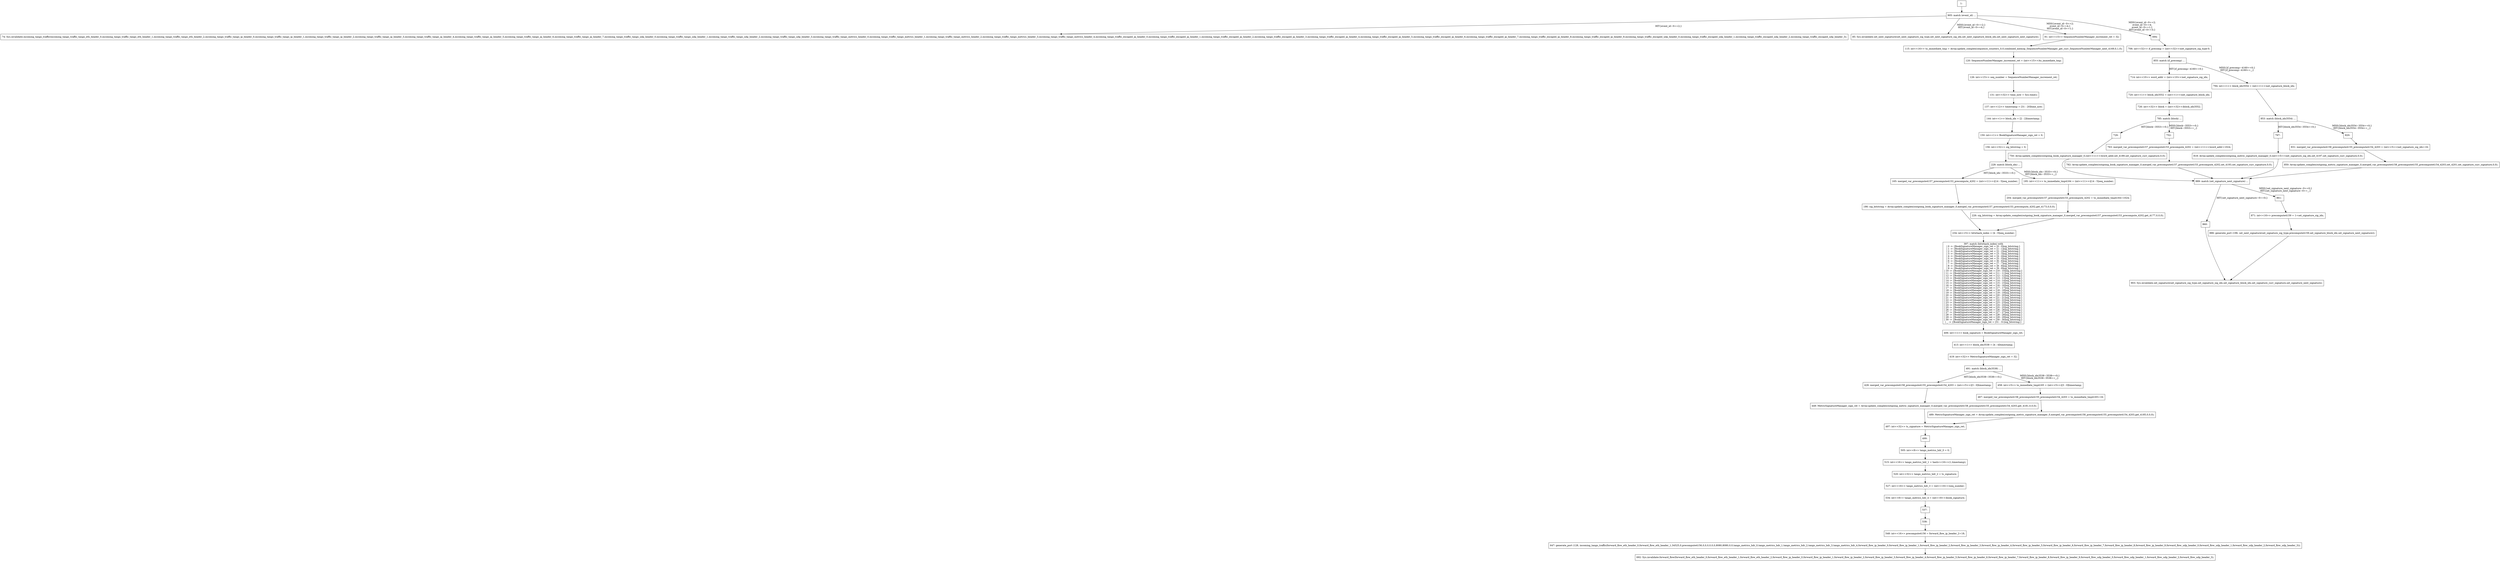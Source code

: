 digraph G {
  "1: " [shape=box, ];
  "74: Sys.invalidate.incoming_tango_traffic(incoming_tango_traffic_tango_eth_header_0,incoming_tango_traffic_tango_eth_header_1,incoming_tango_traffic_tango_eth_header_2,incoming_tango_traffic_tango_ip_header_0,incoming_tango_traffic_tango_ip_header_1,incoming_tango_traffic_tango_ip_header_2,incoming_tango_traffic_tango_ip_header_3,incoming_tango_traffic_tango_ip_header_4,incoming_tango_traffic_tango_ip_header_5,incoming_tango_traffic_tango_ip_header_6,incoming_tango_traffic_tango_ip_header_7,incoming_tango_traffic_tango_udp_header_0,incoming_tango_traffic_tango_udp_header_1,incoming_tango_traffic_tango_udp_header_2,incoming_tango_traffic_tango_udp_header_3,incoming_tango_traffic_tango_metrics_header_0,incoming_tango_traffic_tango_metrics_header_1,incoming_tango_traffic_tango_metrics_header_2,incoming_tango_traffic_tango_metrics_header_3,incoming_tango_traffic_tango_metrics_header_4,incoming_tango_traffic_encaped_ip_header_0,incoming_tango_traffic_encaped_ip_header_1,incoming_tango_traffic_encaped_ip_header_2,incoming_tango_traffic_encaped_ip_header_3,incoming_tango_traffic_encaped_ip_header_4,incoming_tango_traffic_encaped_ip_header_5,incoming_tango_traffic_encaped_ip_header_6,incoming_tango_traffic_encaped_ip_header_7,incoming_tango_traffic_encaped_ip_header_8,incoming_tango_traffic_encaped_ip_header_9,incoming_tango_traffic_encaped_udp_header_0,incoming_tango_traffic_encaped_udp_header_1,incoming_tango_traffic_encaped_udp_header_2,incoming_tango_traffic_encaped_udp_header_3);" [
  shape=box, ];
  "85: Sys.invalidate.set_next_signature(set_next_signature_sig_type,set_next_signature_sig_idx,set_next_signature_block_idx,set_next_signature_next_signature);" [
  shape=box, ];
  "91: int<<15>> SequenceNumberManager_increment_ret = 32;" [shape=box, ];
  "115: int<<16>> to_immediate_tmp = Array.update_complex(sequence_counters_0,0,combined_memop_SequenceNumberManager_get_curr_SequenceNumberManager_next_4169,0,1,0);" [
  shape=box, ];
  "120: SequenceNumberManager_increment_ret = (int<<15>>)to_immediate_tmp;" [
  shape=box, ];
  "126: int<<15>> seq_number = SequenceNumberManager_increment_ret;" [
  shape=box, ];
  "131: int<<32>> time_now = Sys.time();" [shape=box, ];
  "137: int<<12>> timestamp = [31 : 20]time_now;" [shape=box, ];
  "144: int<<1>> block_idx = [2 : 2]timestamp;" [shape=box, ];
  "150: int<<1>> BookSignatureManager_sign_ret = 0;" [shape=box, ];
  "156: int<<32>> sig_bitstring = 0;" [shape=box, ];
  "165: merged_var_precompute4157_precompute4153_precompute_4202 = (int<<11>>)[14 : 5]seq_number;" [
  shape=box, ];
  "186: sig_bitstring = Array.update_complex(outgoing_book_signature_manager_0,merged_var_precompute4157_precompute4153_precompute_4202,get_4173,0,0,0);" [
  shape=box, ];
  "195: int<<11>> to_immediate_tmp4164 = (int<<11>>)[14 : 5]seq_number;" [
  shape=box, ];
  "204: merged_var_precompute4157_precompute4153_precompute_4202 = to_immediate_tmp4164+1024;" [
  shape=box, ];
  "226: sig_bitstring = Array.update_complex(outgoing_book_signature_manager_0,merged_var_precompute4157_precompute4153_precompute_4202,get_4177,0,0,0);" [
  shape=box, ];
  "228: match (block_idx) ...
" [shape=box, ];
  "234: int<<5>> bitwhack_index = [4 : 0]seq_number;" [shape=box, ];
  "397: match (bitwhack_index) with
| 0 -> {BookSignatureManager_sign_ret = [0 : 0]sig_bitstring;}
| 1 -> {BookSignatureManager_sign_ret = [1 : 1]sig_bitstring;}
| 2 -> {BookSignatureManager_sign_ret = [2 : 2]sig_bitstring;}
| 3 -> {BookSignatureManager_sign_ret = [3 : 3]sig_bitstring;}
| 4 -> {BookSignatureManager_sign_ret = [4 : 4]sig_bitstring;}
| 5 -> {BookSignatureManager_sign_ret = [5 : 5]sig_bitstring;}
| 6 -> {BookSignatureManager_sign_ret = [6 : 6]sig_bitstring;}
| 7 -> {BookSignatureManager_sign_ret = [7 : 7]sig_bitstring;}
| 8 -> {BookSignatureManager_sign_ret = [8 : 8]sig_bitstring;}
| 9 -> {BookSignatureManager_sign_ret = [9 : 9]sig_bitstring;}
| 10 -> {BookSignatureManager_sign_ret = [10 : 10]sig_bitstring;}
| 11 -> {BookSignatureManager_sign_ret = [11 : 11]sig_bitstring;}
| 12 -> {BookSignatureManager_sign_ret = [12 : 12]sig_bitstring;}
| 13 -> {BookSignatureManager_sign_ret = [13 : 13]sig_bitstring;}
| 14 -> {BookSignatureManager_sign_ret = [14 : 14]sig_bitstring;}
| 15 -> {BookSignatureManager_sign_ret = [15 : 15]sig_bitstring;}
| 16 -> {BookSignatureManager_sign_ret = [16 : 16]sig_bitstring;}
| 17 -> {BookSignatureManager_sign_ret = [17 : 17]sig_bitstring;}
| 18 -> {BookSignatureManager_sign_ret = [18 : 18]sig_bitstring;}
| 19 -> {BookSignatureManager_sign_ret = [19 : 19]sig_bitstring;}
| 20 -> {BookSignatureManager_sign_ret = [20 : 20]sig_bitstring;}
| 21 -> {BookSignatureManager_sign_ret = [21 : 21]sig_bitstring;}
| 22 -> {BookSignatureManager_sign_ret = [22 : 22]sig_bitstring;}
| 23 -> {BookSignatureManager_sign_ret = [23 : 23]sig_bitstring;}
| 24 -> {BookSignatureManager_sign_ret = [24 : 24]sig_bitstring;}
| 25 -> {BookSignatureManager_sign_ret = [25 : 25]sig_bitstring;}
| 26 -> {BookSignatureManager_sign_ret = [26 : 26]sig_bitstring;}
| 27 -> {BookSignatureManager_sign_ret = [27 : 27]sig_bitstring;}
| 28 -> {BookSignatureManager_sign_ret = [28 : 28]sig_bitstring;}
| 29 -> {BookSignatureManager_sign_ret = [29 : 29]sig_bitstring;}
| 30 -> {BookSignatureManager_sign_ret = [30 : 30]sig_bitstring;}
| _ -> {BookSignatureManager_sign_ret = [31 : 31]sig_bitstring;}" [
  shape=box, ];
  "406: int<<1>> book_signature = BookSignatureManager_sign_ret;" [shape=box, ];
  "413: int<<1>> block_idx3538 = [4 : 4]timestamp;" [shape=box, ];
  "419: int<<32>> MetricSignatureManager_sign_ret = 32;" [shape=box, ];
  "428: merged_var_precompute4158_precompute4155_precompute4154_4203 = (int<<5>>)[3 : 0]timestamp;" [
  shape=box, ];
  "449: MetricSignatureManager_sign_ret = Array.update_complex(outgoing_metric_signature_manager_0,merged_var_precompute4158_precompute4155_precompute4154_4203,get_4181,0,0,0);" [
  shape=box, ];
  "458: int<<5>> to_immediate_tmp4165 = (int<<5>>)[3 : 0]timestamp;" [
  shape=box, ];
  "467: merged_var_precompute4158_precompute4155_precompute4154_4203 = to_immediate_tmp4165+16;" [
  shape=box, ];
  "489: MetricSignatureManager_sign_ret = Array.update_complex(outgoing_metric_signature_manager_0,merged_var_precompute4158_precompute4155_precompute4154_4203,get_4185,0,0,0);" [
  shape=box, ];
  "491: match (block_idx3538) ...
" [shape=box, ];
  "497: int<<32>> ts_signature = MetricSignatureManager_sign_ret;" [shape=box,
                                                                    ];
  "499: " [shape=box, ];
  "505: int<<8>> tango_metrics_hdr_0 = 0;" [shape=box, ];
  "515: int<<16>> tango_metrics_hdr_1 = hash<<16>>(1,timestamp);" [shape=box, ];
  "520: int<<32>> tango_metrics_hdr_2 = ts_signature;" [shape=box, ];
  "527: int<<16>> tango_metrics_hdr_3 = (int<<16>>)seq_number;" [shape=box, ];
  "534: int<<8>> tango_metrics_hdr_4 = (int<<8>>)book_signature;" [shape=box, ];
  "537: " [shape=box, ];
  "538: " [shape=box, ];
  "548: int<<16>> precompute4156 = forward_flow_ip_header_2+18;" [shape=box, ];
  "647: generate_port (128, incoming_tango_traffic(forward_flow_eth_header_0,forward_flow_eth_header_1,34525,0,precompute4156,0,0,0,0,0,0,8080,8080,0,0,tango_metrics_hdr_0,tango_metrics_hdr_1,tango_metrics_hdr_2,tango_metrics_hdr_3,tango_metrics_hdr_4,forward_flow_ip_header_0,forward_flow_ip_header_1,forward_flow_ip_header_2,forward_flow_ip_header_3,forward_flow_ip_header_4,forward_flow_ip_header_5,forward_flow_ip_header_6,forward_flow_ip_header_7,forward_flow_ip_header_8,forward_flow_ip_header_9,forward_flow_udp_header_0,forward_flow_udp_header_1,forward_flow_udp_header_2,forward_flow_udp_header_3));" [
  shape=box, ];
  "692: Sys.invalidate.forward_flow(forward_flow_eth_header_0,forward_flow_eth_header_1,forward_flow_eth_header_2,forward_flow_ip_header_0,forward_flow_ip_header_1,forward_flow_ip_header_2,forward_flow_ip_header_3,forward_flow_ip_header_4,forward_flow_ip_header_5,forward_flow_ip_header_6,forward_flow_ip_header_7,forward_flow_ip_header_8,forward_flow_ip_header_9,forward_flow_udp_header_0,forward_flow_udp_header_1,forward_flow_udp_header_2,forward_flow_udp_header_3);" [
  shape=box, ];
  "694: " [shape=box, ];
  "706: int<<32>> if_precomp = (int<<32>>)set_signature_sig_type-0;" [
  shape=box, ];
  "714: int<<10>> word_addr = (int<<10>>)set_signature_sig_idx;" [shape=box, ];
  "720: int<<1>> block_idx3552 = (int<<1>>)set_signature_block_idx;" [
  shape=box, ];
  "726: int<<32>> block = (int<<32>>)block_idx3552;" [shape=box, ];
  "729: " [shape=box, ];
  "750: Array.update_complex(outgoing_book_signature_manager_0,(int<<11>>)word_addr,set_4189,set_signature_curr_signature,0,0);" [
  shape=box, ];
  "752: " [shape=box, ];
  "763: merged_var_precompute4157_precompute4153_precompute_4202 = (int<<11>>)word_addr+1024;" [
  shape=box, ];
  "782: Array.update_complex(outgoing_book_signature_manager_0,merged_var_precompute4157_precompute4153_precompute_4202,set_4193,set_signature_curr_signature,0,0);" [
  shape=box, ];
  "785: match (block) ...
" [shape=box, ];
  "794: int<<1>> block_idx3554 = (int<<1>>)set_signature_block_idx;" [
  shape=box, ];
  "797: " [shape=box, ];
  "818: Array.update_complex(outgoing_metric_signature_manager_0,(int<<5>>)set_signature_sig_idx,set_4197,set_signature_curr_signature,0,0);" [
  shape=box, ];
  "820: " [shape=box, ];
  "831: merged_var_precompute4158_precompute4155_precompute4154_4203 = (int<<5>>)set_signature_sig_idx+16;" [
  shape=box, ];
  "850: Array.update_complex(outgoing_metric_signature_manager_0,merged_var_precompute4158_precompute4155_precompute4154_4203,set_4201,set_signature_curr_signature,0,0);" [
  shape=box, ];
  "853: match (block_idx3554) ...
" [shape=box, ];
  "855: match (if_precomp) ...
" [shape=box, ];
  "860: " [shape=box, ];
  "861: " [shape=box, ];
  "871: int<<16>> precompute4159 = 1+set_signature_sig_idx;" [shape=box, ];
  "886: generate_port (196, set_next_signature(set_signature_sig_type,precompute4159,set_signature_block_idx,set_signature_next_signature));" [
  shape=box, ];
  "889: match (set_signature_next_signature) ...
" [shape=box, ];
  "903: Sys.invalidate.set_signature(set_signature_sig_type,set_signature_sig_idx,set_signature_block_idx,set_signature_curr_signature,set_signature_next_signature);" [
  shape=box, ];
  "905: match (event_id) ...
" [shape=box, ];
  
  
  "1: " -> "905: match (event_id) ...
" [label="", ];
  "91: int<<15>> SequenceNumberManager_increment_ret = 32;" -> "115: int<<16>> to_immediate_tmp = Array.update_complex(sequence_counters_0,0,combined_memop_SequenceNumberManager_get_curr_SequenceNumberManager_next_4169,0,1,0);" [
  label="", ];
  "115: int<<16>> to_immediate_tmp = Array.update_complex(sequence_counters_0,0,combined_memop_SequenceNumberManager_get_curr_SequenceNumberManager_next_4169,0,1,0);" -> "120: SequenceNumberManager_increment_ret = (int<<15>>)to_immediate_tmp;" [
  label="", ];
  "120: SequenceNumberManager_increment_ret = (int<<15>>)to_immediate_tmp;" -> "126: int<<15>> seq_number = SequenceNumberManager_increment_ret;" [
  label="", ];
  "126: int<<15>> seq_number = SequenceNumberManager_increment_ret;" -> "131: int<<32>> time_now = Sys.time();" [
  label="", ];
  "131: int<<32>> time_now = Sys.time();" -> "137: int<<12>> timestamp = [31 : 20]time_now;" [
  label="", ];
  "137: int<<12>> timestamp = [31 : 20]time_now;" -> "144: int<<1>> block_idx = [2 : 2]timestamp;" [
  label="", ];
  "144: int<<1>> block_idx = [2 : 2]timestamp;" -> "150: int<<1>> BookSignatureManager_sign_ret = 0;" [
  label="", ];
  "150: int<<1>> BookSignatureManager_sign_ret = 0;" -> "156: int<<32>> sig_bitstring = 0;" [
  label="", ];
  "156: int<<32>> sig_bitstring = 0;" -> "228: match (block_idx) ...
" [
  label="", ];
  "165: merged_var_precompute4157_precompute4153_precompute_4202 = (int<<11>>)[14 : 5]seq_number;" -> "186: sig_bitstring = Array.update_complex(outgoing_book_signature_manager_0,merged_var_precompute4157_precompute4153_precompute_4202,get_4173,0,0,0);" [
  label="", ];
  "186: sig_bitstring = Array.update_complex(outgoing_book_signature_manager_0,merged_var_precompute4157_precompute4153_precompute_4202,get_4173,0,0,0);" -> "234: int<<5>> bitwhack_index = [4 : 0]seq_number;" [
  label="", ];
  "195: int<<11>> to_immediate_tmp4164 = (int<<11>>)[14 : 5]seq_number;" -> "204: merged_var_precompute4157_precompute4153_precompute_4202 = to_immediate_tmp4164+1024;" [
  label="", ];
  "204: merged_var_precompute4157_precompute4153_precompute_4202 = to_immediate_tmp4164+1024;" -> "226: sig_bitstring = Array.update_complex(outgoing_book_signature_manager_0,merged_var_precompute4157_precompute4153_precompute_4202,get_4177,0,0,0);" [
  label="", ];
  "226: sig_bitstring = Array.update_complex(outgoing_book_signature_manager_0,merged_var_precompute4157_precompute4153_precompute_4202,get_4177,0,0,0);" -> "234: int<<5>> bitwhack_index = [4 : 0]seq_number;" [
  label="", ];
  "228: match (block_idx) ...
" -> "165: merged_var_precompute4157_precompute4153_precompute_4202 = (int<<11>>)[14 : 5]seq_number;" [
  label="HIT{block_idx~3533==0;}", ];
  "228: match (block_idx) ...
" -> "195: int<<11>> to_immediate_tmp4164 = (int<<11>>)[14 : 5]seq_number;" [
  label="MISS{block_idx~3533==0;}
HIT{block_idx~3533==_;}", ];
  "234: int<<5>> bitwhack_index = [4 : 0]seq_number;" -> "397: match (bitwhack_index) with
| 0 -> {BookSignatureManager_sign_ret = [0 : 0]sig_bitstring;}
| 1 -> {BookSignatureManager_sign_ret = [1 : 1]sig_bitstring;}
| 2 -> {BookSignatureManager_sign_ret = [2 : 2]sig_bitstring;}
| 3 -> {BookSignatureManager_sign_ret = [3 : 3]sig_bitstring;}
| 4 -> {BookSignatureManager_sign_ret = [4 : 4]sig_bitstring;}
| 5 -> {BookSignatureManager_sign_ret = [5 : 5]sig_bitstring;}
| 6 -> {BookSignatureManager_sign_ret = [6 : 6]sig_bitstring;}
| 7 -> {BookSignatureManager_sign_ret = [7 : 7]sig_bitstring;}
| 8 -> {BookSignatureManager_sign_ret = [8 : 8]sig_bitstring;}
| 9 -> {BookSignatureManager_sign_ret = [9 : 9]sig_bitstring;}
| 10 -> {BookSignatureManager_sign_ret = [10 : 10]sig_bitstring;}
| 11 -> {BookSignatureManager_sign_ret = [11 : 11]sig_bitstring;}
| 12 -> {BookSignatureManager_sign_ret = [12 : 12]sig_bitstring;}
| 13 -> {BookSignatureManager_sign_ret = [13 : 13]sig_bitstring;}
| 14 -> {BookSignatureManager_sign_ret = [14 : 14]sig_bitstring;}
| 15 -> {BookSignatureManager_sign_ret = [15 : 15]sig_bitstring;}
| 16 -> {BookSignatureManager_sign_ret = [16 : 16]sig_bitstring;}
| 17 -> {BookSignatureManager_sign_ret = [17 : 17]sig_bitstring;}
| 18 -> {BookSignatureManager_sign_ret = [18 : 18]sig_bitstring;}
| 19 -> {BookSignatureManager_sign_ret = [19 : 19]sig_bitstring;}
| 20 -> {BookSignatureManager_sign_ret = [20 : 20]sig_bitstring;}
| 21 -> {BookSignatureManager_sign_ret = [21 : 21]sig_bitstring;}
| 22 -> {BookSignatureManager_sign_ret = [22 : 22]sig_bitstring;}
| 23 -> {BookSignatureManager_sign_ret = [23 : 23]sig_bitstring;}
| 24 -> {BookSignatureManager_sign_ret = [24 : 24]sig_bitstring;}
| 25 -> {BookSignatureManager_sign_ret = [25 : 25]sig_bitstring;}
| 26 -> {BookSignatureManager_sign_ret = [26 : 26]sig_bitstring;}
| 27 -> {BookSignatureManager_sign_ret = [27 : 27]sig_bitstring;}
| 28 -> {BookSignatureManager_sign_ret = [28 : 28]sig_bitstring;}
| 29 -> {BookSignatureManager_sign_ret = [29 : 29]sig_bitstring;}
| 30 -> {BookSignatureManager_sign_ret = [30 : 30]sig_bitstring;}
| _ -> {BookSignatureManager_sign_ret = [31 : 31]sig_bitstring;}" [
  label="", ];
  "397: match (bitwhack_index) with
| 0 -> {BookSignatureManager_sign_ret = [0 : 0]sig_bitstring;}
| 1 -> {BookSignatureManager_sign_ret = [1 : 1]sig_bitstring;}
| 2 -> {BookSignatureManager_sign_ret = [2 : 2]sig_bitstring;}
| 3 -> {BookSignatureManager_sign_ret = [3 : 3]sig_bitstring;}
| 4 -> {BookSignatureManager_sign_ret = [4 : 4]sig_bitstring;}
| 5 -> {BookSignatureManager_sign_ret = [5 : 5]sig_bitstring;}
| 6 -> {BookSignatureManager_sign_ret = [6 : 6]sig_bitstring;}
| 7 -> {BookSignatureManager_sign_ret = [7 : 7]sig_bitstring;}
| 8 -> {BookSignatureManager_sign_ret = [8 : 8]sig_bitstring;}
| 9 -> {BookSignatureManager_sign_ret = [9 : 9]sig_bitstring;}
| 10 -> {BookSignatureManager_sign_ret = [10 : 10]sig_bitstring;}
| 11 -> {BookSignatureManager_sign_ret = [11 : 11]sig_bitstring;}
| 12 -> {BookSignatureManager_sign_ret = [12 : 12]sig_bitstring;}
| 13 -> {BookSignatureManager_sign_ret = [13 : 13]sig_bitstring;}
| 14 -> {BookSignatureManager_sign_ret = [14 : 14]sig_bitstring;}
| 15 -> {BookSignatureManager_sign_ret = [15 : 15]sig_bitstring;}
| 16 -> {BookSignatureManager_sign_ret = [16 : 16]sig_bitstring;}
| 17 -> {BookSignatureManager_sign_ret = [17 : 17]sig_bitstring;}
| 18 -> {BookSignatureManager_sign_ret = [18 : 18]sig_bitstring;}
| 19 -> {BookSignatureManager_sign_ret = [19 : 19]sig_bitstring;}
| 20 -> {BookSignatureManager_sign_ret = [20 : 20]sig_bitstring;}
| 21 -> {BookSignatureManager_sign_ret = [21 : 21]sig_bitstring;}
| 22 -> {BookSignatureManager_sign_ret = [22 : 22]sig_bitstring;}
| 23 -> {BookSignatureManager_sign_ret = [23 : 23]sig_bitstring;}
| 24 -> {BookSignatureManager_sign_ret = [24 : 24]sig_bitstring;}
| 25 -> {BookSignatureManager_sign_ret = [25 : 25]sig_bitstring;}
| 26 -> {BookSignatureManager_sign_ret = [26 : 26]sig_bitstring;}
| 27 -> {BookSignatureManager_sign_ret = [27 : 27]sig_bitstring;}
| 28 -> {BookSignatureManager_sign_ret = [28 : 28]sig_bitstring;}
| 29 -> {BookSignatureManager_sign_ret = [29 : 29]sig_bitstring;}
| 30 -> {BookSignatureManager_sign_ret = [30 : 30]sig_bitstring;}
| _ -> {BookSignatureManager_sign_ret = [31 : 31]sig_bitstring;}" -> "406: int<<1>> book_signature = BookSignatureManager_sign_ret;" [
  label="", ];
  "406: int<<1>> book_signature = BookSignatureManager_sign_ret;" -> "413: int<<1>> block_idx3538 = [4 : 4]timestamp;" [
  label="", ];
  "413: int<<1>> block_idx3538 = [4 : 4]timestamp;" -> "419: int<<32>> MetricSignatureManager_sign_ret = 32;" [
  label="", ];
  "419: int<<32>> MetricSignatureManager_sign_ret = 32;" -> "491: match (block_idx3538) ...
" [
  label="", ];
  "428: merged_var_precompute4158_precompute4155_precompute4154_4203 = (int<<5>>)[3 : 0]timestamp;" -> "449: MetricSignatureManager_sign_ret = Array.update_complex(outgoing_metric_signature_manager_0,merged_var_precompute4158_precompute4155_precompute4154_4203,get_4181,0,0,0);" [
  label="", ];
  "449: MetricSignatureManager_sign_ret = Array.update_complex(outgoing_metric_signature_manager_0,merged_var_precompute4158_precompute4155_precompute4154_4203,get_4181,0,0,0);" -> "497: int<<32>> ts_signature = MetricSignatureManager_sign_ret;" [
  label="", ];
  "458: int<<5>> to_immediate_tmp4165 = (int<<5>>)[3 : 0]timestamp;" -> "467: merged_var_precompute4158_precompute4155_precompute4154_4203 = to_immediate_tmp4165+16;" [
  label="", ];
  "467: merged_var_precompute4158_precompute4155_precompute4154_4203 = to_immediate_tmp4165+16;" -> "489: MetricSignatureManager_sign_ret = Array.update_complex(outgoing_metric_signature_manager_0,merged_var_precompute4158_precompute4155_precompute4154_4203,get_4185,0,0,0);" [
  label="", ];
  "489: MetricSignatureManager_sign_ret = Array.update_complex(outgoing_metric_signature_manager_0,merged_var_precompute4158_precompute4155_precompute4154_4203,get_4185,0,0,0);" -> "497: int<<32>> ts_signature = MetricSignatureManager_sign_ret;" [
  label="", ];
  "491: match (block_idx3538) ...
" -> "428: merged_var_precompute4158_precompute4155_precompute4154_4203 = (int<<5>>)[3 : 0]timestamp;" [
  label="HIT{block_idx3538~3538==0;}", ];
  "491: match (block_idx3538) ...
" -> "458: int<<5>> to_immediate_tmp4165 = (int<<5>>)[3 : 0]timestamp;" [
  label="MISS{block_idx3538~3538==0;}
HIT{block_idx3538~3538==_;}", ];
  "497: int<<32>> ts_signature = MetricSignatureManager_sign_ret;" -> "499: " [
  label="", ];
  "499: " -> "505: int<<8>> tango_metrics_hdr_0 = 0;" [label="", ];
  "505: int<<8>> tango_metrics_hdr_0 = 0;" -> "515: int<<16>> tango_metrics_hdr_1 = hash<<16>>(1,timestamp);" [
  label="", ];
  "515: int<<16>> tango_metrics_hdr_1 = hash<<16>>(1,timestamp);" -> "520: int<<32>> tango_metrics_hdr_2 = ts_signature;" [
  label="", ];
  "520: int<<32>> tango_metrics_hdr_2 = ts_signature;" -> "527: int<<16>> tango_metrics_hdr_3 = (int<<16>>)seq_number;" [
  label="", ];
  "527: int<<16>> tango_metrics_hdr_3 = (int<<16>>)seq_number;" -> "534: int<<8>> tango_metrics_hdr_4 = (int<<8>>)book_signature;" [
  label="", ];
  "534: int<<8>> tango_metrics_hdr_4 = (int<<8>>)book_signature;" -> "537: " [
  label="", ];
  "537: " -> "538: " [label="", ];
  "538: " -> "548: int<<16>> precompute4156 = forward_flow_ip_header_2+18;" [
  label="", ];
  "548: int<<16>> precompute4156 = forward_flow_ip_header_2+18;" -> "647: generate_port (128, incoming_tango_traffic(forward_flow_eth_header_0,forward_flow_eth_header_1,34525,0,precompute4156,0,0,0,0,0,0,8080,8080,0,0,tango_metrics_hdr_0,tango_metrics_hdr_1,tango_metrics_hdr_2,tango_metrics_hdr_3,tango_metrics_hdr_4,forward_flow_ip_header_0,forward_flow_ip_header_1,forward_flow_ip_header_2,forward_flow_ip_header_3,forward_flow_ip_header_4,forward_flow_ip_header_5,forward_flow_ip_header_6,forward_flow_ip_header_7,forward_flow_ip_header_8,forward_flow_ip_header_9,forward_flow_udp_header_0,forward_flow_udp_header_1,forward_flow_udp_header_2,forward_flow_udp_header_3));" [
  label="", ];
  "647: generate_port (128, incoming_tango_traffic(forward_flow_eth_header_0,forward_flow_eth_header_1,34525,0,precompute4156,0,0,0,0,0,0,8080,8080,0,0,tango_metrics_hdr_0,tango_metrics_hdr_1,tango_metrics_hdr_2,tango_metrics_hdr_3,tango_metrics_hdr_4,forward_flow_ip_header_0,forward_flow_ip_header_1,forward_flow_ip_header_2,forward_flow_ip_header_3,forward_flow_ip_header_4,forward_flow_ip_header_5,forward_flow_ip_header_6,forward_flow_ip_header_7,forward_flow_ip_header_8,forward_flow_ip_header_9,forward_flow_udp_header_0,forward_flow_udp_header_1,forward_flow_udp_header_2,forward_flow_udp_header_3));" -> "692: Sys.invalidate.forward_flow(forward_flow_eth_header_0,forward_flow_eth_header_1,forward_flow_eth_header_2,forward_flow_ip_header_0,forward_flow_ip_header_1,forward_flow_ip_header_2,forward_flow_ip_header_3,forward_flow_ip_header_4,forward_flow_ip_header_5,forward_flow_ip_header_6,forward_flow_ip_header_7,forward_flow_ip_header_8,forward_flow_ip_header_9,forward_flow_udp_header_0,forward_flow_udp_header_1,forward_flow_udp_header_2,forward_flow_udp_header_3);" [
  label="", ];
  "694: " -> "706: int<<32>> if_precomp = (int<<32>>)set_signature_sig_type-0;" [
  label="", ];
  "706: int<<32>> if_precomp = (int<<32>>)set_signature_sig_type-0;" -> "855: match (if_precomp) ...
" [
  label="", ];
  "714: int<<10>> word_addr = (int<<10>>)set_signature_sig_idx;" -> "720: int<<1>> block_idx3552 = (int<<1>>)set_signature_block_idx;" [
  label="", ];
  "720: int<<1>> block_idx3552 = (int<<1>>)set_signature_block_idx;" -> "726: int<<32>> block = (int<<32>>)block_idx3552;" [
  label="", ];
  "726: int<<32>> block = (int<<32>>)block_idx3552;" -> "785: match (block) ...
" [
  label="", ];
  "729: " -> "750: Array.update_complex(outgoing_book_signature_manager_0,(int<<11>>)word_addr,set_4189,set_signature_curr_signature,0,0);" [
  label="", ];
  "750: Array.update_complex(outgoing_book_signature_manager_0,(int<<11>>)word_addr,set_4189,set_signature_curr_signature,0,0);" -> "889: match (set_signature_next_signature) ...
" [
  label="", ];
  "752: " -> "763: merged_var_precompute4157_precompute4153_precompute_4202 = (int<<11>>)word_addr+1024;" [
  label="", ];
  "763: merged_var_precompute4157_precompute4153_precompute_4202 = (int<<11>>)word_addr+1024;" -> "782: Array.update_complex(outgoing_book_signature_manager_0,merged_var_precompute4157_precompute4153_precompute_4202,set_4193,set_signature_curr_signature,0,0);" [
  label="", ];
  "782: Array.update_complex(outgoing_book_signature_manager_0,merged_var_precompute4157_precompute4153_precompute_4202,set_4193,set_signature_curr_signature,0,0);" -> "889: match (set_signature_next_signature) ...
" [
  label="", ];
  "785: match (block) ...
" -> "729: " [label="HIT{block~3553==0;}", ];
  "785: match (block) ...
" -> "752: " [label="MISS{block~3553==0;}
HIT{block~3553==_;}",
                                        ];
  "794: int<<1>> block_idx3554 = (int<<1>>)set_signature_block_idx;" -> "853: match (block_idx3554) ...
" [
  label="", ];
  "797: " -> "818: Array.update_complex(outgoing_metric_signature_manager_0,(int<<5>>)set_signature_sig_idx,set_4197,set_signature_curr_signature,0,0);" [
  label="", ];
  "818: Array.update_complex(outgoing_metric_signature_manager_0,(int<<5>>)set_signature_sig_idx,set_4197,set_signature_curr_signature,0,0);" -> "889: match (set_signature_next_signature) ...
" [
  label="", ];
  "820: " -> "831: merged_var_precompute4158_precompute4155_precompute4154_4203 = (int<<5>>)set_signature_sig_idx+16;" [
  label="", ];
  "831: merged_var_precompute4158_precompute4155_precompute4154_4203 = (int<<5>>)set_signature_sig_idx+16;" -> "850: Array.update_complex(outgoing_metric_signature_manager_0,merged_var_precompute4158_precompute4155_precompute4154_4203,set_4201,set_signature_curr_signature,0,0);" [
  label="", ];
  "850: Array.update_complex(outgoing_metric_signature_manager_0,merged_var_precompute4158_precompute4155_precompute4154_4203,set_4201,set_signature_curr_signature,0,0);" -> "889: match (set_signature_next_signature) ...
" [
  label="", ];
  "853: match (block_idx3554) ...
" -> "797: " [label="HIT{block_idx3554~3554==0;}",
                                                ];
  "853: match (block_idx3554) ...
" -> "820: " [label="MISS{block_idx3554~3554==0;}
HIT{block_idx3554~3554==_;}",
                                                ];
  "855: match (if_precomp) ...
" -> "714: int<<10>> word_addr = (int<<10>>)set_signature_sig_idx;" [
  label="HIT{if_precomp~4160==0;}", ];
  "855: match (if_precomp) ...
" -> "794: int<<1>> block_idx3554 = (int<<1>>)set_signature_block_idx;" [
  label="MISS{if_precomp~4160==0;}
HIT{if_precomp~4160==_;}", ];
  "860: " -> "903: Sys.invalidate.set_signature(set_signature_sig_type,set_signature_sig_idx,set_signature_block_idx,set_signature_curr_signature,set_signature_next_signature);" [
  label="", ];
  "861: " -> "871: int<<16>> precompute4159 = 1+set_signature_sig_idx;" [
  label="", ];
  "871: int<<16>> precompute4159 = 1+set_signature_sig_idx;" -> "886: generate_port (196, set_next_signature(set_signature_sig_type,precompute4159,set_signature_block_idx,set_signature_next_signature));" [
  label="", ];
  "886: generate_port (196, set_next_signature(set_signature_sig_type,precompute4159,set_signature_block_idx,set_signature_next_signature));" -> "903: Sys.invalidate.set_signature(set_signature_sig_type,set_signature_sig_idx,set_signature_block_idx,set_signature_curr_signature,set_signature_next_signature);" [
  label="", ];
  "889: match (set_signature_next_signature) ...
" -> "860: " [label="HIT{set_signature_next_signature~0==0;}",
                                                               ];
  "889: match (set_signature_next_signature) ...
" -> "861: " [label="MISS{set_signature_next_signature~0==0;}
HIT{set_signature_next_signature~0==_;}",
                                                               ];
  "905: match (event_id) ...
" -> "74: Sys.invalidate.incoming_tango_traffic(incoming_tango_traffic_tango_eth_header_0,incoming_tango_traffic_tango_eth_header_1,incoming_tango_traffic_tango_eth_header_2,incoming_tango_traffic_tango_ip_header_0,incoming_tango_traffic_tango_ip_header_1,incoming_tango_traffic_tango_ip_header_2,incoming_tango_traffic_tango_ip_header_3,incoming_tango_traffic_tango_ip_header_4,incoming_tango_traffic_tango_ip_header_5,incoming_tango_traffic_tango_ip_header_6,incoming_tango_traffic_tango_ip_header_7,incoming_tango_traffic_tango_udp_header_0,incoming_tango_traffic_tango_udp_header_1,incoming_tango_traffic_tango_udp_header_2,incoming_tango_traffic_tango_udp_header_3,incoming_tango_traffic_tango_metrics_header_0,incoming_tango_traffic_tango_metrics_header_1,incoming_tango_traffic_tango_metrics_header_2,incoming_tango_traffic_tango_metrics_header_3,incoming_tango_traffic_tango_metrics_header_4,incoming_tango_traffic_encaped_ip_header_0,incoming_tango_traffic_encaped_ip_header_1,incoming_tango_traffic_encaped_ip_header_2,incoming_tango_traffic_encaped_ip_header_3,incoming_tango_traffic_encaped_ip_header_4,incoming_tango_traffic_encaped_ip_header_5,incoming_tango_traffic_encaped_ip_header_6,incoming_tango_traffic_encaped_ip_header_7,incoming_tango_traffic_encaped_ip_header_8,incoming_tango_traffic_encaped_ip_header_9,incoming_tango_traffic_encaped_udp_header_0,incoming_tango_traffic_encaped_udp_header_1,incoming_tango_traffic_encaped_udp_header_2,incoming_tango_traffic_encaped_udp_header_3);" [
  label="HIT{event_id~0==2;}", ];
  "905: match (event_id) ...
" -> "85: Sys.invalidate.set_next_signature(set_next_signature_sig_type,set_next_signature_sig_idx,set_next_signature_block_idx,set_next_signature_next_signature);" [
  label="MISS{event_id~0==2;}
HIT{event_id~0==4;}", ];
  "905: match (event_id) ...
" -> "91: int<<15>> SequenceNumberManager_increment_ret = 32;" [
  label="MISS{event_id~0==2;
event_id~0==4;}
HIT{event_id~0==1;}", ];
  "905: match (event_id) ...
" -> "694: " [label="MISS{event_id~0==2;
event_id~0==4;
event_id~0==1;}
HIT{event_id~0==3;}",
                                           ];
  
  }